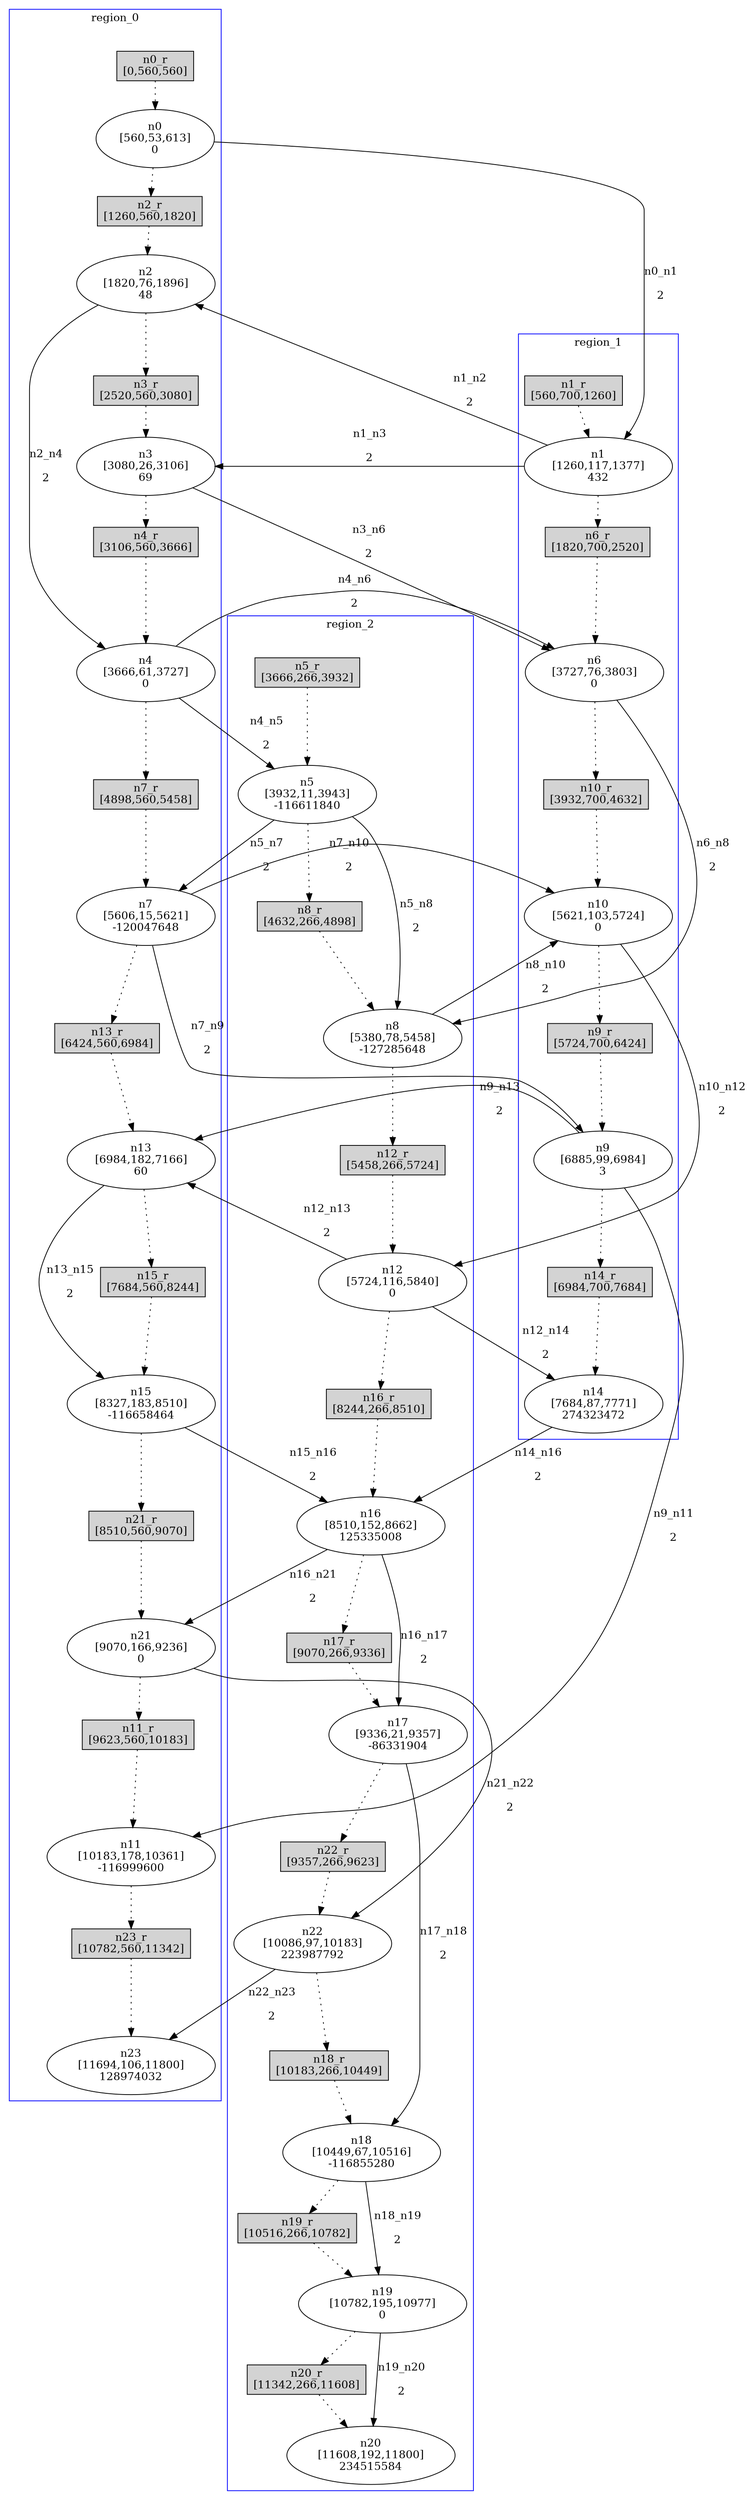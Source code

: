 //3-LSsolveMIPnSolStatus 9.
//4-SL 11800.
//5-LSsolveMIPsolveTime(double) 1800.02.
//6-reconfigurateNum(int) 24.
//7-reconfigurateTime(int) 11494.
digraph test_0 {
	size="28,40";
	subgraph cluster0 {
		stytle=filled;
		color=blue;
		label=region_0;
		n0_r [ shape = box, style = filled, label = "n0_r\n[0,560,560]" ];
		n0 [ label="n0\n[560,53,613]\n0" ];
		n0_r -> n0 [ style = dotted ];
		n2_r [ shape = box, style = filled, label = "n2_r\n[1260,560,1820]" ];
		n2 [ label="n2\n[1820,76,1896]\n48" ];
		n2_r -> n2 [ style = dotted ];
		n3_r [ shape = box, style = filled, label = "n3_r\n[2520,560,3080]" ];
		n3 [ label="n3\n[3080,26,3106]\n69" ];
		n3_r -> n3 [ style = dotted ];
		n4_r [ shape = box, style = filled, label = "n4_r\n[3106,560,3666]" ];
		n4 [ label="n4\n[3666,61,3727]\n0" ];
		n4_r -> n4 [ style = dotted ];
		n7_r [ shape = box, style = filled, label = "n7_r\n[4898,560,5458]" ];
		n7 [ label="n7\n[5606,15,5621]\n-120047648" ];
		n7_r -> n7 [ style = dotted ];
		n13_r [ shape = box, style = filled, label = "n13_r\n[6424,560,6984]" ];
		n13 [ label="n13\n[6984,182,7166]\n60" ];
		n13_r -> n13 [ style = dotted ];
		n15_r [ shape = box, style = filled, label = "n15_r\n[7684,560,8244]" ];
		n15 [ label="n15\n[8327,183,8510]\n-116658464" ];
		n15_r -> n15 [ style = dotted ];
		n21_r [ shape = box, style = filled, label = "n21_r\n[8510,560,9070]" ];
		n21 [ label="n21\n[9070,166,9236]\n0" ];
		n21_r -> n21 [ style = dotted ];
		n11_r [ shape = box, style = filled, label = "n11_r\n[9623,560,10183]" ];
		n11 [ label="n11\n[10183,178,10361]\n-116999600" ];
		n11_r -> n11 [ style = dotted ];
		n23_r [ shape = box, style = filled, label = "n23_r\n[10782,560,11342]" ];
		n23 [ label="n23\n[11694,106,11800]\n128974032" ];
		n23_r -> n23 [ style = dotted ];
		n0 -> n2_r [ style = dotted ];
		n2 -> n3_r [ style = dotted ];
		n3 -> n4_r [ style = dotted ];
		n4 -> n7_r [ style = dotted ];
		n7 -> n13_r [ style = dotted ];
		n13 -> n15_r [ style = dotted ];
		n15 -> n21_r [ style = dotted ];
		n21 -> n11_r [ style = dotted ];
		n11 -> n23_r [ style = dotted ];
	}
	subgraph cluster1 {
		stytle=filled;
		color=blue;
		label=region_1;
		n1_r [ shape = box, style = filled, label = "n1_r\n[560,700,1260]" ];
		n1 [ label="n1\n[1260,117,1377]\n432" ];
		n1_r -> n1 [ style = dotted ];
		n6_r [ shape = box, style = filled, label = "n6_r\n[1820,700,2520]" ];
		n6 [ label="n6\n[3727,76,3803]\n0" ];
		n6_r -> n6 [ style = dotted ];
		n10_r [ shape = box, style = filled, label = "n10_r\n[3932,700,4632]" ];
		n10 [ label="n10\n[5621,103,5724]\n0" ];
		n10_r -> n10 [ style = dotted ];
		n9_r [ shape = box, style = filled, label = "n9_r\n[5724,700,6424]" ];
		n9 [ label="n9\n[6885,99,6984]\n3" ];
		n9_r -> n9 [ style = dotted ];
		n14_r [ shape = box, style = filled, label = "n14_r\n[6984,700,7684]" ];
		n14 [ label="n14\n[7684,87,7771]\n274323472" ];
		n14_r -> n14 [ style = dotted ];
		n1 -> n6_r [ style = dotted ];
		n6 -> n10_r [ style = dotted ];
		n10 -> n9_r [ style = dotted ];
		n9 -> n14_r [ style = dotted ];
	}
	subgraph cluster2 {
		stytle=filled;
		color=blue;
		label=region_2;
		n5_r [ shape = box, style = filled, label = "n5_r\n[3666,266,3932]" ];
		n5 [ label="n5\n[3932,11,3943]\n-116611840" ];
		n5_r -> n5 [ style = dotted ];
		n8_r [ shape = box, style = filled, label = "n8_r\n[4632,266,4898]" ];
		n8 [ label="n8\n[5380,78,5458]\n-127285648" ];
		n8_r -> n8 [ style = dotted ];
		n12_r [ shape = box, style = filled, label = "n12_r\n[5458,266,5724]" ];
		n12 [ label="n12\n[5724,116,5840]\n0" ];
		n12_r -> n12 [ style = dotted ];
		n16_r [ shape = box, style = filled, label = "n16_r\n[8244,266,8510]" ];
		n16 [ label="n16\n[8510,152,8662]\n125335008" ];
		n16_r -> n16 [ style = dotted ];
		n17_r [ shape = box, style = filled, label = "n17_r\n[9070,266,9336]" ];
		n17 [ label="n17\n[9336,21,9357]\n-86331904" ];
		n17_r -> n17 [ style = dotted ];
		n22_r [ shape = box, style = filled, label = "n22_r\n[9357,266,9623]" ];
		n22 [ label="n22\n[10086,97,10183]\n223987792" ];
		n22_r -> n22 [ style = dotted ];
		n18_r [ shape = box, style = filled, label = "n18_r\n[10183,266,10449]" ];
		n18 [ label="n18\n[10449,67,10516]\n-116855280" ];
		n18_r -> n18 [ style = dotted ];
		n19_r [ shape = box, style = filled, label = "n19_r\n[10516,266,10782]" ];
		n19 [ label="n19\n[10782,195,10977]\n0" ];
		n19_r -> n19 [ style = dotted ];
		n20_r [ shape = box, style = filled, label = "n20_r\n[11342,266,11608]" ];
		n20 [ label="n20\n[11608,192,11800]\n234515584" ];
		n20_r -> n20 [ style = dotted ];
		n5 -> n8_r [ style = dotted ];
		n8 -> n12_r [ style = dotted ];
		n12 -> n16_r [ style = dotted ];
		n16 -> n17_r [ style = dotted ];
		n17 -> n22_r [ style = dotted ];
		n22 -> n18_r [ style = dotted ];
		n18 -> n19_r [ style = dotted ];
		n19 -> n20_r [ style = dotted ];
	}
	n0 -> n1 [ label="n0_n1\n2" ];
	n1 -> n2 [ label="n1_n2\n2" ];
	n1 -> n3 [ label="n1_n3\n2" ];
	n2 -> n4 [ label="n2_n4\n2" ];
	n3 -> n6 [ label="n3_n6\n2" ];
	n4 -> n5 [ label="n4_n5\n2" ];
	n4 -> n6 [ label="n4_n6\n2" ];
	n6 -> n8 [ label="n6_n8\n2" ];
	n5 -> n7 [ label="n5_n7\n2" ];
	n5 -> n8 [ label="n5_n8\n2" ];
	n7 -> n9 [ label="n7_n9\n2" ];
	n7 -> n10 [ label="n7_n10\n2" ];
	n8 -> n10 [ label="n8_n10\n2" ];
	n9 -> n11 [ label="n9_n11\n2" ];
	n9 -> n13 [ label="n9_n13\n2" ];
	n10 -> n12 [ label="n10_n12\n2" ];
	n13 -> n15 [ label="n13_n15\n2" ];
	n12 -> n13 [ label="n12_n13\n2" ];
	n12 -> n14 [ label="n12_n14\n2" ];
	n14 -> n16 [ label="n14_n16\n2" ];
	n15 -> n16 [ label="n15_n16\n2" ];
	n16 -> n17 [ label="n16_n17\n2" ];
	n16 -> n21 [ label="n16_n21\n2" ];
	n17 -> n18 [ label="n17_n18\n2" ];
	n21 -> n22 [ label="n21_n22\n2" ];
	n18 -> n19 [ label="n18_n19\n2" ];
	n19 -> n20 [ label="n19_n20\n2" ];
	n22 -> n23 [ label="n22_n23\n2" ];
}
